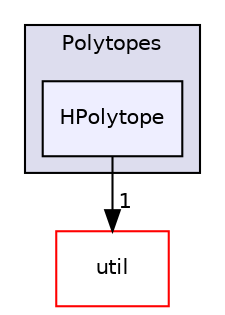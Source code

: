 digraph "/Users/travis/build/hypro/hypro/src/hypro/representations/Polytopes/HPolytope" {
  compound=true
  node [ fontsize="10", fontname="Helvetica"];
  edge [ labelfontsize="10", labelfontname="Helvetica"];
  subgraph clusterdir_ad938787f25f17484dcf7b42a899a1a5 {
    graph [ bgcolor="#ddddee", pencolor="black", label="Polytopes" fontname="Helvetica", fontsize="10", URL="dir_ad938787f25f17484dcf7b42a899a1a5.html"]
  dir_19f7ed9a1a9707d41c15619f6b9af49c [shape=box, label="HPolytope", style="filled", fillcolor="#eeeeff", pencolor="black", URL="dir_19f7ed9a1a9707d41c15619f6b9af49c.html"];
  }
  dir_879d833e0dfbe8f31a5e860bb94efb50 [shape=box label="util" fillcolor="white" style="filled" color="red" URL="dir_879d833e0dfbe8f31a5e860bb94efb50.html"];
  dir_19f7ed9a1a9707d41c15619f6b9af49c->dir_879d833e0dfbe8f31a5e860bb94efb50 [headlabel="1", labeldistance=1.5 headhref="dir_000019_000022.html"];
}
